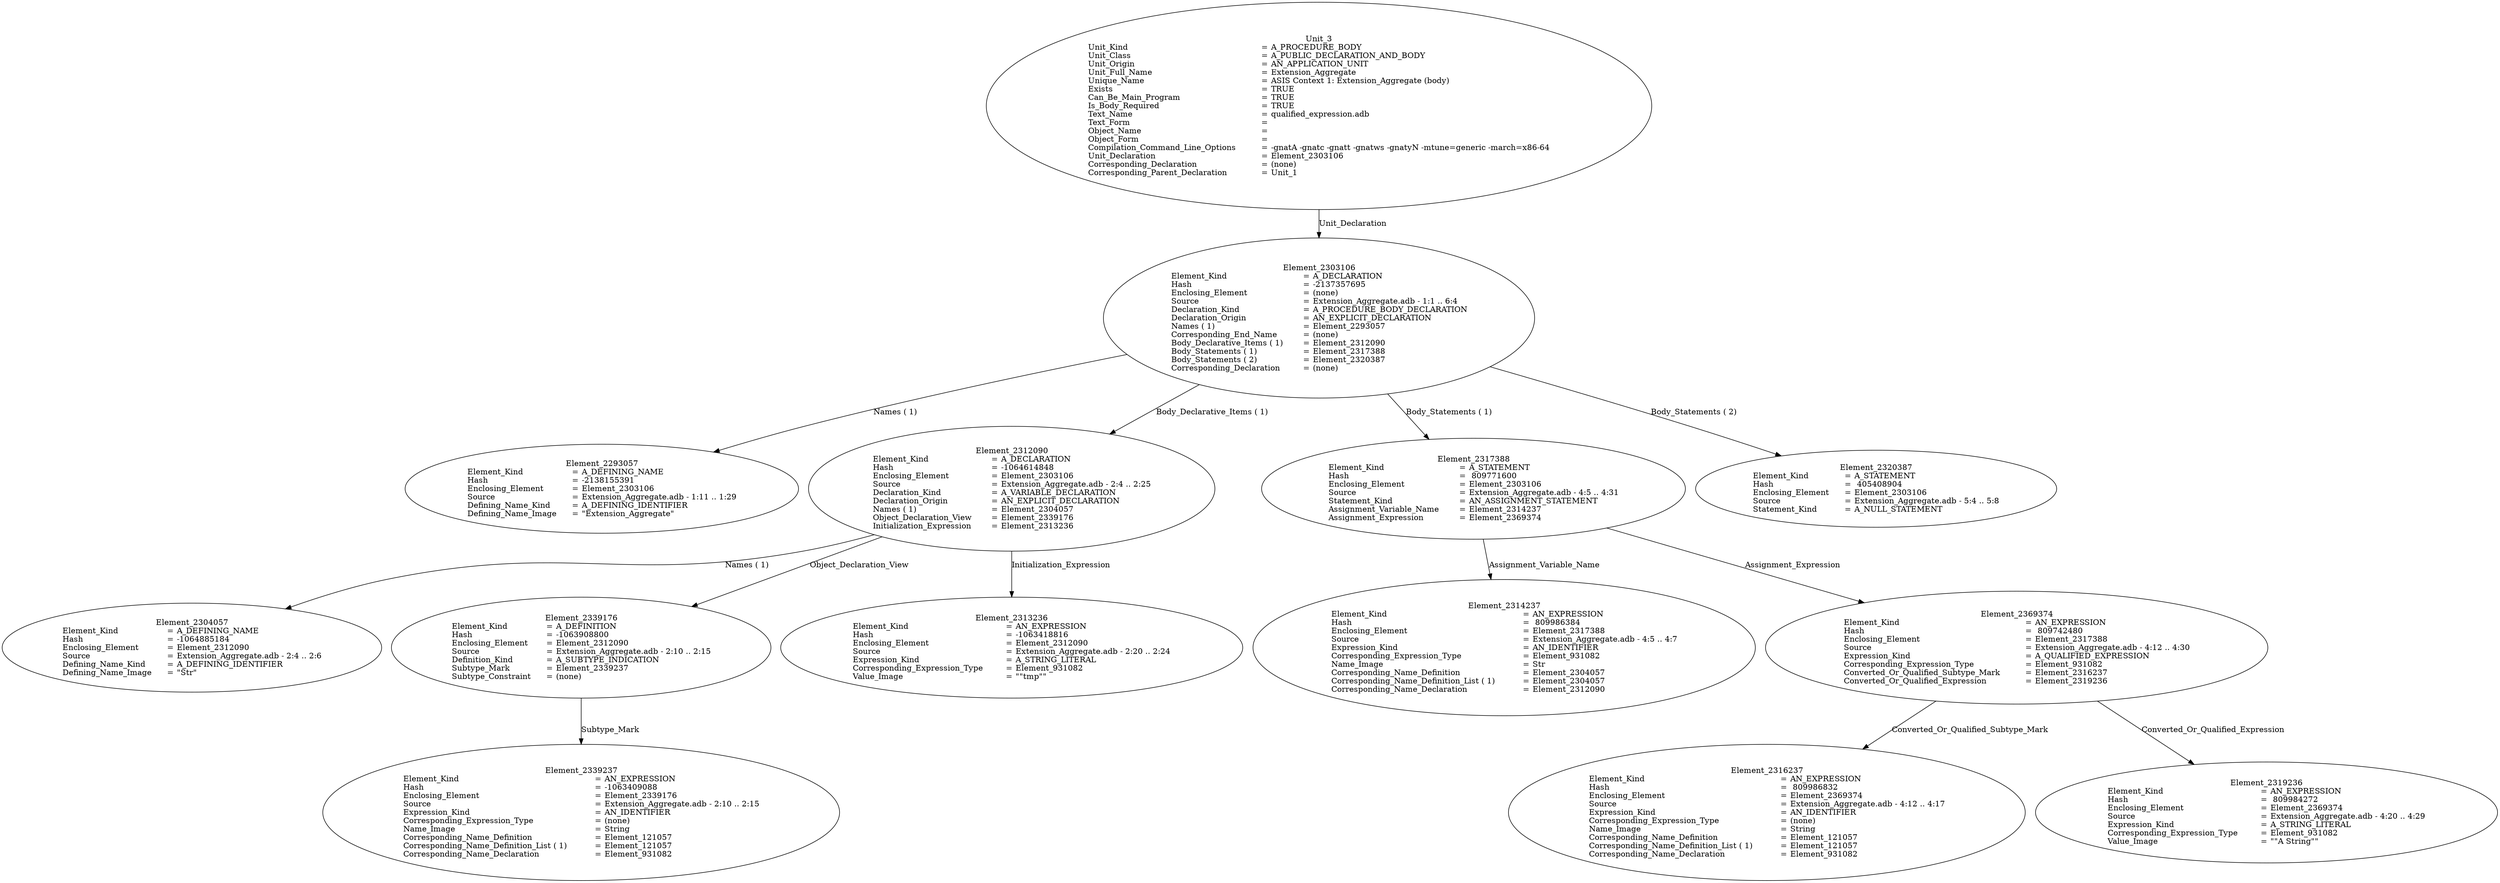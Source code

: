digraph "qualified_expression.adt" {
  Unit_3 -> Element_2303106
      [ label=Unit_Declaration ];
  Unit_3
      [ label=<<TABLE BORDER="0" CELLBORDER="0" CELLSPACING="0" CELLPADDING="0"> 
          <TR><TD COLSPAN="3">Unit_3</TD></TR>
          <TR><TD ALIGN="LEFT">Unit_Kind   </TD><TD> = </TD><TD ALIGN="LEFT">A_PROCEDURE_BODY</TD></TR>
          <TR><TD ALIGN="LEFT">Unit_Class   </TD><TD> = </TD><TD ALIGN="LEFT">A_PUBLIC_DECLARATION_AND_BODY</TD></TR>
          <TR><TD ALIGN="LEFT">Unit_Origin   </TD><TD> = </TD><TD ALIGN="LEFT">AN_APPLICATION_UNIT</TD></TR>
          <TR><TD ALIGN="LEFT">Unit_Full_Name    </TD><TD> = </TD><TD ALIGN="LEFT">Extension_Aggregate</TD></TR>
          <TR><TD ALIGN="LEFT">Unique_Name   </TD><TD> = </TD><TD ALIGN="LEFT">ASIS Context 1: Extension_Aggregate (body)</TD></TR>
          <TR><TD ALIGN="LEFT">Exists  </TD><TD> = </TD><TD ALIGN="LEFT">TRUE</TD></TR>
          <TR><TD ALIGN="LEFT">Can_Be_Main_Program     </TD><TD> = </TD><TD ALIGN="LEFT">TRUE</TD></TR>
          <TR><TD ALIGN="LEFT">Is_Body_Required     </TD><TD> = </TD><TD ALIGN="LEFT">TRUE</TD></TR>
          <TR><TD ALIGN="LEFT">Text_Name   </TD><TD> = </TD><TD ALIGN="LEFT">qualified_expression.adb</TD></TR>
          <TR><TD ALIGN="LEFT">Text_Form   </TD><TD> = </TD><TD ALIGN="LEFT"></TD></TR>
          <TR><TD ALIGN="LEFT">Object_Name   </TD><TD> = </TD><TD ALIGN="LEFT"></TD></TR>
          <TR><TD ALIGN="LEFT">Object_Form   </TD><TD> = </TD><TD ALIGN="LEFT"></TD></TR>
          <TR><TD ALIGN="LEFT">Compilation_Command_Line_Options         </TD><TD> = </TD><TD ALIGN="LEFT">-gnatA -gnatc -gnatt -gnatws -gnatyN -mtune=generic -march=x86-64</TD></TR>
          <TR><TD ALIGN="LEFT">Unit_Declaration     </TD><TD> = </TD><TD ALIGN="LEFT">Element_2303106</TD></TR>
          <TR><TD ALIGN="LEFT">Corresponding_Declaration       </TD><TD> = </TD><TD ALIGN="LEFT">(none)</TD></TR>
          <TR><TD ALIGN="LEFT">Corresponding_Parent_Declaration         </TD><TD> = </TD><TD ALIGN="LEFT">Unit_1</TD></TR>
          </TABLE>> ];
  Element_2303106 -> Element_2293057
      [ label="Names ( 1)" ];
  Element_2303106 -> Element_2312090
      [ label="Body_Declarative_Items ( 1)" ];
  Element_2303106 -> Element_2317388
      [ label="Body_Statements ( 1)" ];
  Element_2303106 -> Element_2320387
      [ label="Body_Statements ( 2)" ];
  Element_2303106
      [ label=<<TABLE BORDER="0" CELLBORDER="0" CELLSPACING="0" CELLPADDING="0"> 
          <TR><TD COLSPAN="3">Element_2303106</TD></TR>
          <TR><TD ALIGN="LEFT">Element_Kind    </TD><TD> = </TD><TD ALIGN="LEFT">A_DECLARATION</TD></TR>
          <TR><TD ALIGN="LEFT">Hash  </TD><TD> = </TD><TD ALIGN="LEFT">-2137357695</TD></TR>
          <TR><TD ALIGN="LEFT">Enclosing_Element     </TD><TD> = </TD><TD ALIGN="LEFT">(none)</TD></TR>
          <TR><TD ALIGN="LEFT">Source  </TD><TD> = </TD><TD ALIGN="LEFT">Extension_Aggregate.adb - 1:1 .. 6:4</TD></TR>
          <TR><TD ALIGN="LEFT">Declaration_Kind     </TD><TD> = </TD><TD ALIGN="LEFT">A_PROCEDURE_BODY_DECLARATION</TD></TR>
          <TR><TD ALIGN="LEFT">Declaration_Origin     </TD><TD> = </TD><TD ALIGN="LEFT">AN_EXPLICIT_DECLARATION</TD></TR>
          <TR><TD ALIGN="LEFT">Names ( 1)   </TD><TD> = </TD><TD ALIGN="LEFT">Element_2293057</TD></TR>
          <TR><TD ALIGN="LEFT">Corresponding_End_Name      </TD><TD> = </TD><TD ALIGN="LEFT">(none)</TD></TR>
          <TR><TD ALIGN="LEFT">Body_Declarative_Items ( 1)       </TD><TD> = </TD><TD ALIGN="LEFT">Element_2312090</TD></TR>
          <TR><TD ALIGN="LEFT">Body_Statements ( 1)      </TD><TD> = </TD><TD ALIGN="LEFT">Element_2317388</TD></TR>
          <TR><TD ALIGN="LEFT">Body_Statements ( 2)      </TD><TD> = </TD><TD ALIGN="LEFT">Element_2320387</TD></TR>
          <TR><TD ALIGN="LEFT">Corresponding_Declaration       </TD><TD> = </TD><TD ALIGN="LEFT">(none)</TD></TR>
          </TABLE>> ];
  Element_2293057
      [ label=<<TABLE BORDER="0" CELLBORDER="0" CELLSPACING="0" CELLPADDING="0"> 
          <TR><TD COLSPAN="3">Element_2293057</TD></TR>
          <TR><TD ALIGN="LEFT">Element_Kind    </TD><TD> = </TD><TD ALIGN="LEFT">A_DEFINING_NAME</TD></TR>
          <TR><TD ALIGN="LEFT">Hash  </TD><TD> = </TD><TD ALIGN="LEFT">-2138155391</TD></TR>
          <TR><TD ALIGN="LEFT">Enclosing_Element     </TD><TD> = </TD><TD ALIGN="LEFT">Element_2303106</TD></TR>
          <TR><TD ALIGN="LEFT">Source  </TD><TD> = </TD><TD ALIGN="LEFT">Extension_Aggregate.adb - 1:11 .. 1:29</TD></TR>
          <TR><TD ALIGN="LEFT">Defining_Name_Kind     </TD><TD> = </TD><TD ALIGN="LEFT">A_DEFINING_IDENTIFIER</TD></TR>
          <TR><TD ALIGN="LEFT">Defining_Name_Image     </TD><TD> = </TD><TD ALIGN="LEFT">"Extension_Aggregate"</TD></TR>
          </TABLE>> ];
  Element_2312090 -> Element_2304057
      [ label="Names ( 1)" ];
  Element_2312090 -> Element_2339176
      [ label=Object_Declaration_View ];
  Element_2312090 -> Element_2313236
      [ label=Initialization_Expression ];
  Element_2312090
      [ label=<<TABLE BORDER="0" CELLBORDER="0" CELLSPACING="0" CELLPADDING="0"> 
          <TR><TD COLSPAN="3">Element_2312090</TD></TR>
          <TR><TD ALIGN="LEFT">Element_Kind    </TD><TD> = </TD><TD ALIGN="LEFT">A_DECLARATION</TD></TR>
          <TR><TD ALIGN="LEFT">Hash  </TD><TD> = </TD><TD ALIGN="LEFT">-1064614848</TD></TR>
          <TR><TD ALIGN="LEFT">Enclosing_Element     </TD><TD> = </TD><TD ALIGN="LEFT">Element_2303106</TD></TR>
          <TR><TD ALIGN="LEFT">Source  </TD><TD> = </TD><TD ALIGN="LEFT">Extension_Aggregate.adb - 2:4 .. 2:25</TD></TR>
          <TR><TD ALIGN="LEFT">Declaration_Kind     </TD><TD> = </TD><TD ALIGN="LEFT">A_VARIABLE_DECLARATION</TD></TR>
          <TR><TD ALIGN="LEFT">Declaration_Origin     </TD><TD> = </TD><TD ALIGN="LEFT">AN_EXPLICIT_DECLARATION</TD></TR>
          <TR><TD ALIGN="LEFT">Names ( 1)   </TD><TD> = </TD><TD ALIGN="LEFT">Element_2304057</TD></TR>
          <TR><TD ALIGN="LEFT">Object_Declaration_View      </TD><TD> = </TD><TD ALIGN="LEFT">Element_2339176</TD></TR>
          <TR><TD ALIGN="LEFT">Initialization_Expression       </TD><TD> = </TD><TD ALIGN="LEFT">Element_2313236</TD></TR>
          </TABLE>> ];
  Element_2304057
      [ label=<<TABLE BORDER="0" CELLBORDER="0" CELLSPACING="0" CELLPADDING="0"> 
          <TR><TD COLSPAN="3">Element_2304057</TD></TR>
          <TR><TD ALIGN="LEFT">Element_Kind    </TD><TD> = </TD><TD ALIGN="LEFT">A_DEFINING_NAME</TD></TR>
          <TR><TD ALIGN="LEFT">Hash  </TD><TD> = </TD><TD ALIGN="LEFT">-1064885184</TD></TR>
          <TR><TD ALIGN="LEFT">Enclosing_Element     </TD><TD> = </TD><TD ALIGN="LEFT">Element_2312090</TD></TR>
          <TR><TD ALIGN="LEFT">Source  </TD><TD> = </TD><TD ALIGN="LEFT">Extension_Aggregate.adb - 2:4 .. 2:6</TD></TR>
          <TR><TD ALIGN="LEFT">Defining_Name_Kind     </TD><TD> = </TD><TD ALIGN="LEFT">A_DEFINING_IDENTIFIER</TD></TR>
          <TR><TD ALIGN="LEFT">Defining_Name_Image     </TD><TD> = </TD><TD ALIGN="LEFT">"Str"</TD></TR>
          </TABLE>> ];
  Element_2339176 -> Element_2339237
      [ label=Subtype_Mark ];
  Element_2339176
      [ label=<<TABLE BORDER="0" CELLBORDER="0" CELLSPACING="0" CELLPADDING="0"> 
          <TR><TD COLSPAN="3">Element_2339176</TD></TR>
          <TR><TD ALIGN="LEFT">Element_Kind    </TD><TD> = </TD><TD ALIGN="LEFT">A_DEFINITION</TD></TR>
          <TR><TD ALIGN="LEFT">Hash  </TD><TD> = </TD><TD ALIGN="LEFT">-1063908800</TD></TR>
          <TR><TD ALIGN="LEFT">Enclosing_Element     </TD><TD> = </TD><TD ALIGN="LEFT">Element_2312090</TD></TR>
          <TR><TD ALIGN="LEFT">Source  </TD><TD> = </TD><TD ALIGN="LEFT">Extension_Aggregate.adb - 2:10 .. 2:15</TD></TR>
          <TR><TD ALIGN="LEFT">Definition_Kind    </TD><TD> = </TD><TD ALIGN="LEFT">A_SUBTYPE_INDICATION</TD></TR>
          <TR><TD ALIGN="LEFT">Subtype_Mark    </TD><TD> = </TD><TD ALIGN="LEFT">Element_2339237</TD></TR>
          <TR><TD ALIGN="LEFT">Subtype_Constraint     </TD><TD> = </TD><TD ALIGN="LEFT">(none)</TD></TR>
          </TABLE>> ];
  Element_2339237
      [ label=<<TABLE BORDER="0" CELLBORDER="0" CELLSPACING="0" CELLPADDING="0"> 
          <TR><TD COLSPAN="3">Element_2339237</TD></TR>
          <TR><TD ALIGN="LEFT">Element_Kind    </TD><TD> = </TD><TD ALIGN="LEFT">AN_EXPRESSION</TD></TR>
          <TR><TD ALIGN="LEFT">Hash  </TD><TD> = </TD><TD ALIGN="LEFT">-1063409088</TD></TR>
          <TR><TD ALIGN="LEFT">Enclosing_Element     </TD><TD> = </TD><TD ALIGN="LEFT">Element_2339176</TD></TR>
          <TR><TD ALIGN="LEFT">Source  </TD><TD> = </TD><TD ALIGN="LEFT">Extension_Aggregate.adb - 2:10 .. 2:15</TD></TR>
          <TR><TD ALIGN="LEFT">Expression_Kind    </TD><TD> = </TD><TD ALIGN="LEFT">AN_IDENTIFIER</TD></TR>
          <TR><TD ALIGN="LEFT">Corresponding_Expression_Type        </TD><TD> = </TD><TD ALIGN="LEFT">(none)</TD></TR>
          <TR><TD ALIGN="LEFT">Name_Image   </TD><TD> = </TD><TD ALIGN="LEFT">String</TD></TR>
          <TR><TD ALIGN="LEFT">Corresponding_Name_Definition        </TD><TD> = </TD><TD ALIGN="LEFT">Element_121057</TD></TR>
          <TR><TD ALIGN="LEFT">Corresponding_Name_Definition_List ( 1)          </TD><TD> = </TD><TD ALIGN="LEFT">Element_121057</TD></TR>
          <TR><TD ALIGN="LEFT">Corresponding_Name_Declaration        </TD><TD> = </TD><TD ALIGN="LEFT">Element_931082</TD></TR>
          </TABLE>> ];
  Element_2313236
      [ label=<<TABLE BORDER="0" CELLBORDER="0" CELLSPACING="0" CELLPADDING="0"> 
          <TR><TD COLSPAN="3">Element_2313236</TD></TR>
          <TR><TD ALIGN="LEFT">Element_Kind    </TD><TD> = </TD><TD ALIGN="LEFT">AN_EXPRESSION</TD></TR>
          <TR><TD ALIGN="LEFT">Hash  </TD><TD> = </TD><TD ALIGN="LEFT">-1063418816</TD></TR>
          <TR><TD ALIGN="LEFT">Enclosing_Element     </TD><TD> = </TD><TD ALIGN="LEFT">Element_2312090</TD></TR>
          <TR><TD ALIGN="LEFT">Source  </TD><TD> = </TD><TD ALIGN="LEFT">Extension_Aggregate.adb - 2:20 .. 2:24</TD></TR>
          <TR><TD ALIGN="LEFT">Expression_Kind    </TD><TD> = </TD><TD ALIGN="LEFT">A_STRING_LITERAL</TD></TR>
          <TR><TD ALIGN="LEFT">Corresponding_Expression_Type        </TD><TD> = </TD><TD ALIGN="LEFT">Element_931082</TD></TR>
          <TR><TD ALIGN="LEFT">Value_Image   </TD><TD> = </TD><TD ALIGN="LEFT">""tmp""</TD></TR>
          </TABLE>> ];
  Element_2317388 -> Element_2314237
      [ label=Assignment_Variable_Name ];
  Element_2317388 -> Element_2369374
      [ label=Assignment_Expression ];
  Element_2317388
      [ label=<<TABLE BORDER="0" CELLBORDER="0" CELLSPACING="0" CELLPADDING="0"> 
          <TR><TD COLSPAN="3">Element_2317388</TD></TR>
          <TR><TD ALIGN="LEFT">Element_Kind    </TD><TD> = </TD><TD ALIGN="LEFT">A_STATEMENT</TD></TR>
          <TR><TD ALIGN="LEFT">Hash  </TD><TD> = </TD><TD ALIGN="LEFT"> 809771600</TD></TR>
          <TR><TD ALIGN="LEFT">Enclosing_Element     </TD><TD> = </TD><TD ALIGN="LEFT">Element_2303106</TD></TR>
          <TR><TD ALIGN="LEFT">Source  </TD><TD> = </TD><TD ALIGN="LEFT">Extension_Aggregate.adb - 4:5 .. 4:31</TD></TR>
          <TR><TD ALIGN="LEFT">Statement_Kind    </TD><TD> = </TD><TD ALIGN="LEFT">AN_ASSIGNMENT_STATEMENT</TD></TR>
          <TR><TD ALIGN="LEFT">Assignment_Variable_Name       </TD><TD> = </TD><TD ALIGN="LEFT">Element_2314237</TD></TR>
          <TR><TD ALIGN="LEFT">Assignment_Expression      </TD><TD> = </TD><TD ALIGN="LEFT">Element_2369374</TD></TR>
          </TABLE>> ];
  Element_2314237
      [ label=<<TABLE BORDER="0" CELLBORDER="0" CELLSPACING="0" CELLPADDING="0"> 
          <TR><TD COLSPAN="3">Element_2314237</TD></TR>
          <TR><TD ALIGN="LEFT">Element_Kind    </TD><TD> = </TD><TD ALIGN="LEFT">AN_EXPRESSION</TD></TR>
          <TR><TD ALIGN="LEFT">Hash  </TD><TD> = </TD><TD ALIGN="LEFT"> 809986384</TD></TR>
          <TR><TD ALIGN="LEFT">Enclosing_Element     </TD><TD> = </TD><TD ALIGN="LEFT">Element_2317388</TD></TR>
          <TR><TD ALIGN="LEFT">Source  </TD><TD> = </TD><TD ALIGN="LEFT">Extension_Aggregate.adb - 4:5 .. 4:7</TD></TR>
          <TR><TD ALIGN="LEFT">Expression_Kind    </TD><TD> = </TD><TD ALIGN="LEFT">AN_IDENTIFIER</TD></TR>
          <TR><TD ALIGN="LEFT">Corresponding_Expression_Type        </TD><TD> = </TD><TD ALIGN="LEFT">Element_931082</TD></TR>
          <TR><TD ALIGN="LEFT">Name_Image   </TD><TD> = </TD><TD ALIGN="LEFT">Str</TD></TR>
          <TR><TD ALIGN="LEFT">Corresponding_Name_Definition        </TD><TD> = </TD><TD ALIGN="LEFT">Element_2304057</TD></TR>
          <TR><TD ALIGN="LEFT">Corresponding_Name_Definition_List ( 1)          </TD><TD> = </TD><TD ALIGN="LEFT">Element_2304057</TD></TR>
          <TR><TD ALIGN="LEFT">Corresponding_Name_Declaration        </TD><TD> = </TD><TD ALIGN="LEFT">Element_2312090</TD></TR>
          </TABLE>> ];
  Element_2369374 -> Element_2316237
      [ label=Converted_Or_Qualified_Subtype_Mark ];
  Element_2369374 -> Element_2319236
      [ label=Converted_Or_Qualified_Expression ];
  Element_2369374
      [ label=<<TABLE BORDER="0" CELLBORDER="0" CELLSPACING="0" CELLPADDING="0"> 
          <TR><TD COLSPAN="3">Element_2369374</TD></TR>
          <TR><TD ALIGN="LEFT">Element_Kind    </TD><TD> = </TD><TD ALIGN="LEFT">AN_EXPRESSION</TD></TR>
          <TR><TD ALIGN="LEFT">Hash  </TD><TD> = </TD><TD ALIGN="LEFT"> 809742480</TD></TR>
          <TR><TD ALIGN="LEFT">Enclosing_Element     </TD><TD> = </TD><TD ALIGN="LEFT">Element_2317388</TD></TR>
          <TR><TD ALIGN="LEFT">Source  </TD><TD> = </TD><TD ALIGN="LEFT">Extension_Aggregate.adb - 4:12 .. 4:30</TD></TR>
          <TR><TD ALIGN="LEFT">Expression_Kind    </TD><TD> = </TD><TD ALIGN="LEFT">A_QUALIFIED_EXPRESSION</TD></TR>
          <TR><TD ALIGN="LEFT">Corresponding_Expression_Type        </TD><TD> = </TD><TD ALIGN="LEFT">Element_931082</TD></TR>
          <TR><TD ALIGN="LEFT">Converted_Or_Qualified_Subtype_Mark         </TD><TD> = </TD><TD ALIGN="LEFT">Element_2316237</TD></TR>
          <TR><TD ALIGN="LEFT">Converted_Or_Qualified_Expression         </TD><TD> = </TD><TD ALIGN="LEFT">Element_2319236</TD></TR>
          </TABLE>> ];
  Element_2316237
      [ label=<<TABLE BORDER="0" CELLBORDER="0" CELLSPACING="0" CELLPADDING="0"> 
          <TR><TD COLSPAN="3">Element_2316237</TD></TR>
          <TR><TD ALIGN="LEFT">Element_Kind    </TD><TD> = </TD><TD ALIGN="LEFT">AN_EXPRESSION</TD></TR>
          <TR><TD ALIGN="LEFT">Hash  </TD><TD> = </TD><TD ALIGN="LEFT"> 809986832</TD></TR>
          <TR><TD ALIGN="LEFT">Enclosing_Element     </TD><TD> = </TD><TD ALIGN="LEFT">Element_2369374</TD></TR>
          <TR><TD ALIGN="LEFT">Source  </TD><TD> = </TD><TD ALIGN="LEFT">Extension_Aggregate.adb - 4:12 .. 4:17</TD></TR>
          <TR><TD ALIGN="LEFT">Expression_Kind    </TD><TD> = </TD><TD ALIGN="LEFT">AN_IDENTIFIER</TD></TR>
          <TR><TD ALIGN="LEFT">Corresponding_Expression_Type        </TD><TD> = </TD><TD ALIGN="LEFT">(none)</TD></TR>
          <TR><TD ALIGN="LEFT">Name_Image   </TD><TD> = </TD><TD ALIGN="LEFT">String</TD></TR>
          <TR><TD ALIGN="LEFT">Corresponding_Name_Definition        </TD><TD> = </TD><TD ALIGN="LEFT">Element_121057</TD></TR>
          <TR><TD ALIGN="LEFT">Corresponding_Name_Definition_List ( 1)          </TD><TD> = </TD><TD ALIGN="LEFT">Element_121057</TD></TR>
          <TR><TD ALIGN="LEFT">Corresponding_Name_Declaration        </TD><TD> = </TD><TD ALIGN="LEFT">Element_931082</TD></TR>
          </TABLE>> ];
  Element_2319236
      [ label=<<TABLE BORDER="0" CELLBORDER="0" CELLSPACING="0" CELLPADDING="0"> 
          <TR><TD COLSPAN="3">Element_2319236</TD></TR>
          <TR><TD ALIGN="LEFT">Element_Kind    </TD><TD> = </TD><TD ALIGN="LEFT">AN_EXPRESSION</TD></TR>
          <TR><TD ALIGN="LEFT">Hash  </TD><TD> = </TD><TD ALIGN="LEFT"> 809984272</TD></TR>
          <TR><TD ALIGN="LEFT">Enclosing_Element     </TD><TD> = </TD><TD ALIGN="LEFT">Element_2369374</TD></TR>
          <TR><TD ALIGN="LEFT">Source  </TD><TD> = </TD><TD ALIGN="LEFT">Extension_Aggregate.adb - 4:20 .. 4:29</TD></TR>
          <TR><TD ALIGN="LEFT">Expression_Kind    </TD><TD> = </TD><TD ALIGN="LEFT">A_STRING_LITERAL</TD></TR>
          <TR><TD ALIGN="LEFT">Corresponding_Expression_Type        </TD><TD> = </TD><TD ALIGN="LEFT">Element_931082</TD></TR>
          <TR><TD ALIGN="LEFT">Value_Image   </TD><TD> = </TD><TD ALIGN="LEFT">""A String""</TD></TR>
          </TABLE>> ];
  Element_2320387
      [ label=<<TABLE BORDER="0" CELLBORDER="0" CELLSPACING="0" CELLPADDING="0"> 
          <TR><TD COLSPAN="3">Element_2320387</TD></TR>
          <TR><TD ALIGN="LEFT">Element_Kind    </TD><TD> = </TD><TD ALIGN="LEFT">A_STATEMENT</TD></TR>
          <TR><TD ALIGN="LEFT">Hash  </TD><TD> = </TD><TD ALIGN="LEFT"> 405408904</TD></TR>
          <TR><TD ALIGN="LEFT">Enclosing_Element     </TD><TD> = </TD><TD ALIGN="LEFT">Element_2303106</TD></TR>
          <TR><TD ALIGN="LEFT">Source  </TD><TD> = </TD><TD ALIGN="LEFT">Extension_Aggregate.adb - 5:4 .. 5:8</TD></TR>
          <TR><TD ALIGN="LEFT">Statement_Kind    </TD><TD> = </TD><TD ALIGN="LEFT">A_NULL_STATEMENT</TD></TR>
          </TABLE>> ]
}
